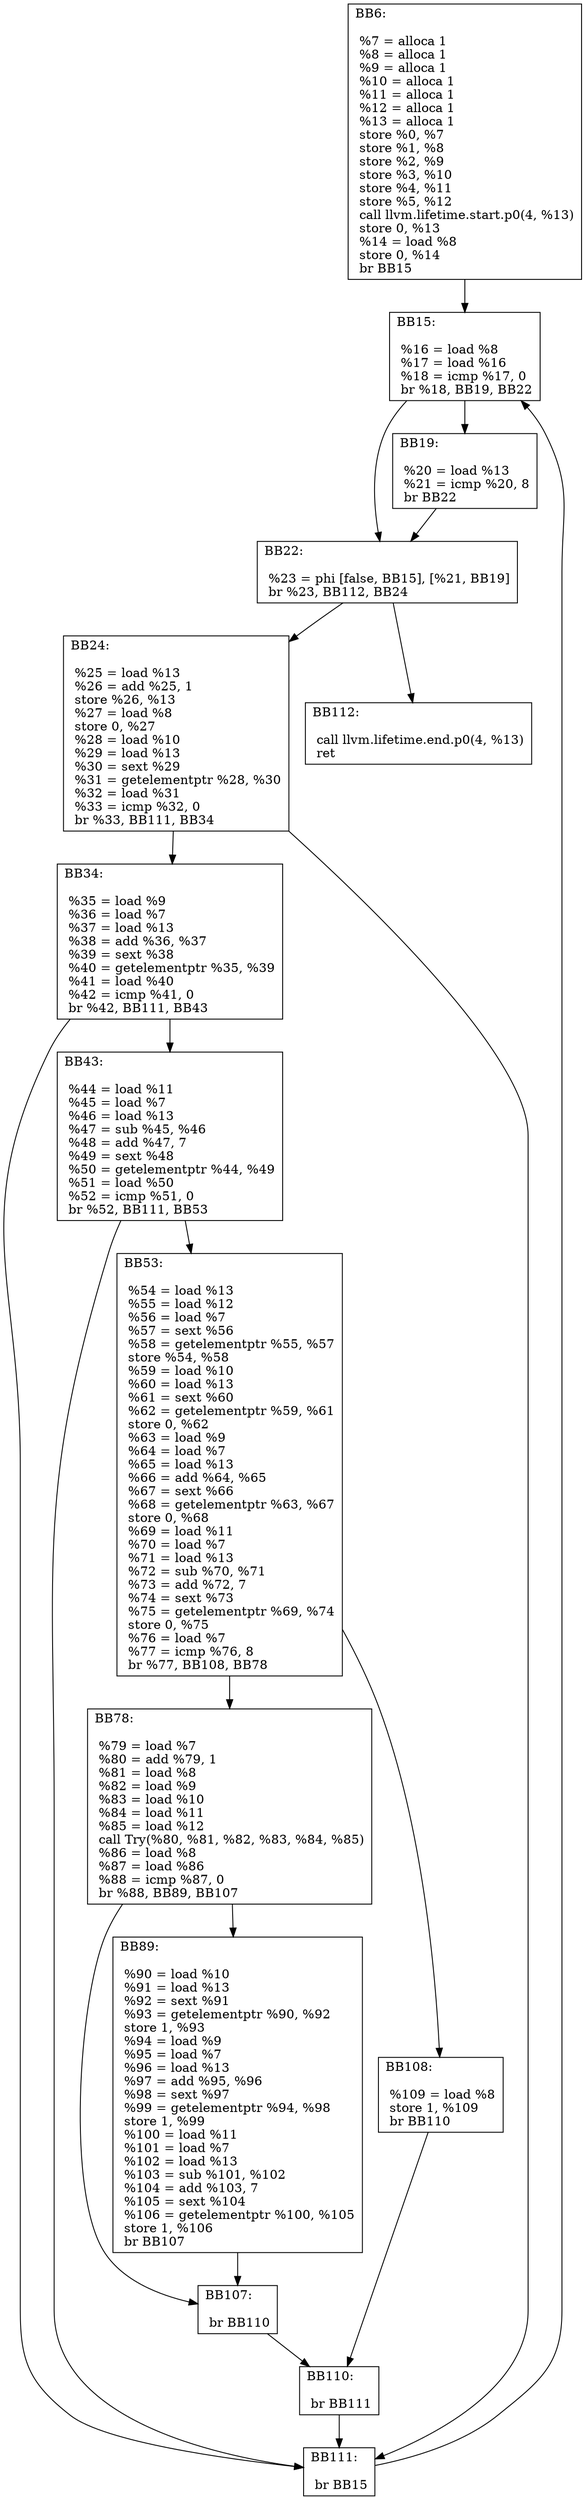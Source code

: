 digraph "CFG of Try function"{
	BB6[shape=record,label="{BB6:\l\l
	 %7 = alloca  1\l	 %8 = alloca  1\l	 %9 = alloca  1\l	 %10 = alloca  1\l	 %11 = alloca  1\l	 %12 = alloca  1\l	 %13 = alloca  1\l	 store  %0,  %7\l	 store  %1,  %8\l	 store  %2,  %9\l	 store  %3,  %10\l	 store  %4,  %11\l	 store  %5,  %12\l	 call llvm.lifetime.start.p0(4, %13)\l	 store  0,  %13\l	 %14 = load  %8\l	 store  0,  %14\l	 br BB15\l	}"];
	BB6 -> BB15
	BB15[shape=record,label="{BB15:\l\l
	 %16 = load  %8\l	 %17 = load  %16\l	 %18 = icmp  %17,  0\l	 br %18, BB19, BB22\l	}"];
	BB15 -> BB22
	BB15 -> BB19
	BB19[shape=record,label="{BB19:\l\l
	 %20 = load  %13\l	 %21 = icmp  %20,  8\l	 br BB22\l	}"];
	BB19 -> BB22
	BB22[shape=record,label="{BB22:\l\l
	 %23 = phi [false, BB15], [%21, BB19]
\l	 br %23, BB112, BB24\l	}"];
	BB22 -> BB24
	BB22 -> BB112
	BB24[shape=record,label="{BB24:\l\l
	 %25 = load  %13\l	 %26 = add  %25,  1\l	 store  %26,  %13\l	 %27 = load  %8\l	 store  0,  %27\l	 %28 = load  %10\l	 %29 = load  %13\l	 %30 = sext  %29\l	 %31 = getelementptr  %28,  %30\l	 %32 = load  %31\l	 %33 = icmp  %32,  0\l	 br %33, BB111, BB34\l	}"];
	BB24 -> BB34
	BB24 -> BB111
	BB34[shape=record,label="{BB34:\l\l
	 %35 = load  %9\l	 %36 = load  %7\l	 %37 = load  %13\l	 %38 = add  %36,  %37\l	 %39 = sext  %38\l	 %40 = getelementptr  %35,  %39\l	 %41 = load  %40\l	 %42 = icmp  %41,  0\l	 br %42, BB111, BB43\l	}"];
	BB34 -> BB43
	BB34 -> BB111
	BB43[shape=record,label="{BB43:\l\l
	 %44 = load  %11\l	 %45 = load  %7\l	 %46 = load  %13\l	 %47 = sub  %45,  %46\l	 %48 = add  %47,  7\l	 %49 = sext  %48\l	 %50 = getelementptr  %44,  %49\l	 %51 = load  %50\l	 %52 = icmp  %51,  0\l	 br %52, BB111, BB53\l	}"];
	BB43 -> BB53
	BB43 -> BB111
	BB53[shape=record,label="{BB53:\l\l
	 %54 = load  %13\l	 %55 = load  %12\l	 %56 = load  %7\l	 %57 = sext  %56\l	 %58 = getelementptr  %55,  %57\l	 store  %54,  %58\l	 %59 = load  %10\l	 %60 = load  %13\l	 %61 = sext  %60\l	 %62 = getelementptr  %59,  %61\l	 store  0,  %62\l	 %63 = load  %9\l	 %64 = load  %7\l	 %65 = load  %13\l	 %66 = add  %64,  %65\l	 %67 = sext  %66\l	 %68 = getelementptr  %63,  %67\l	 store  0,  %68\l	 %69 = load  %11\l	 %70 = load  %7\l	 %71 = load  %13\l	 %72 = sub  %70,  %71\l	 %73 = add  %72,  7\l	 %74 = sext  %73\l	 %75 = getelementptr  %69,  %74\l	 store  0,  %75\l	 %76 = load  %7\l	 %77 = icmp  %76,  8\l	 br %77, BB108, BB78\l	}"];
	BB53 -> BB78
	BB53 -> BB108
	BB78[shape=record,label="{BB78:\l\l
	 %79 = load  %7\l	 %80 = add  %79,  1\l	 %81 = load  %8\l	 %82 = load  %9\l	 %83 = load  %10\l	 %84 = load  %11\l	 %85 = load  %12\l	 call Try(%80, %81, %82, %83, %84, %85)\l	 %86 = load  %8\l	 %87 = load  %86\l	 %88 = icmp  %87,  0\l	 br %88, BB89, BB107\l	}"];
	BB78 -> BB107
	BB78 -> BB89
	BB89[shape=record,label="{BB89:\l\l
	 %90 = load  %10\l	 %91 = load  %13\l	 %92 = sext  %91\l	 %93 = getelementptr  %90,  %92\l	 store  1,  %93\l	 %94 = load  %9\l	 %95 = load  %7\l	 %96 = load  %13\l	 %97 = add  %95,  %96\l	 %98 = sext  %97\l	 %99 = getelementptr  %94,  %98\l	 store  1,  %99\l	 %100 = load  %11\l	 %101 = load  %7\l	 %102 = load  %13\l	 %103 = sub  %101,  %102\l	 %104 = add  %103,  7\l	 %105 = sext  %104\l	 %106 = getelementptr  %100,  %105\l	 store  1,  %106\l	 br BB107\l	}"];
	BB89 -> BB107
	BB107[shape=record,label="{BB107:\l\l
	 br BB110\l	}"];
	BB107 -> BB110
	BB108[shape=record,label="{BB108:\l\l
	 %109 = load  %8\l	 store  1,  %109\l	 br BB110\l	}"];
	BB108 -> BB110
	BB110[shape=record,label="{BB110:\l\l
	 br BB111\l	}"];
	BB110 -> BB111
	BB111[shape=record,label="{BB111:\l\l
	 br BB15\l	}"];
	BB111 -> BB15
	BB112[shape=record,label="{BB112:\l\l
	 call llvm.lifetime.end.p0(4, %13)\l	 ret \l	}"];
}

